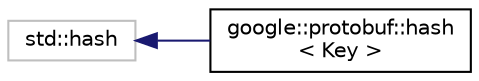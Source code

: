 digraph "类继承关系图"
{
 // LATEX_PDF_SIZE
  edge [fontname="Helvetica",fontsize="10",labelfontname="Helvetica",labelfontsize="10"];
  node [fontname="Helvetica",fontsize="10",shape=record];
  rankdir="LR";
  Node520 [label="std::hash",height=0.2,width=0.4,color="grey75", fillcolor="white", style="filled",tooltip=" "];
  Node520 -> Node0 [dir="back",color="midnightblue",fontsize="10",style="solid",fontname="Helvetica"];
  Node0 [label="google::protobuf::hash\l\< Key \>",height=0.2,width=0.4,color="black", fillcolor="white", style="filled",URL="$structgoogle_1_1protobuf_1_1hash.html",tooltip=" "];
}
